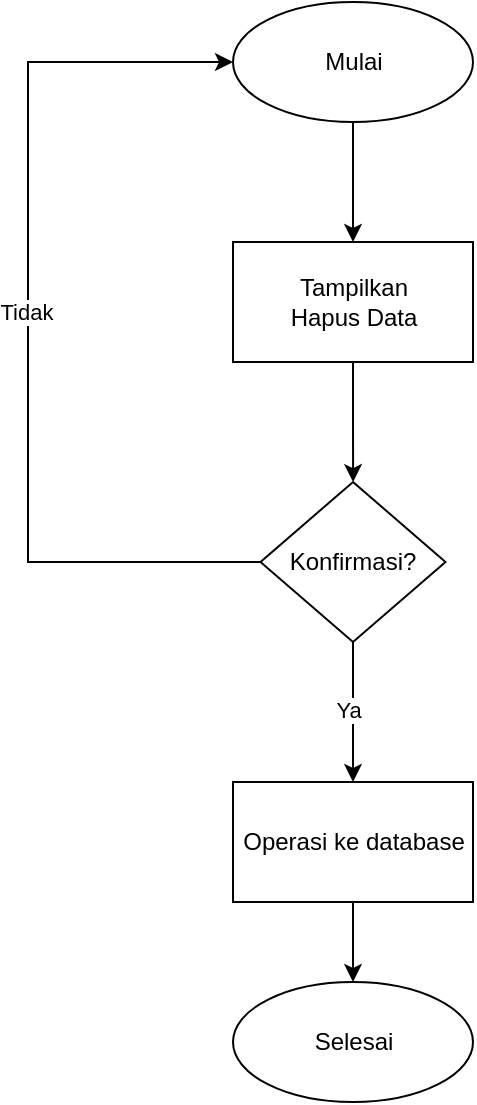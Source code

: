 <mxfile version="24.7.7">
  <diagram name="Page-1" id="Fx74WdmUoeoexQfMjC3Z">
    <mxGraphModel dx="1050" dy="557" grid="1" gridSize="10" guides="1" tooltips="1" connect="1" arrows="1" fold="1" page="1" pageScale="1" pageWidth="850" pageHeight="1100" math="0" shadow="0">
      <root>
        <mxCell id="0" />
        <mxCell id="1" parent="0" />
        <mxCell id="U9wq2Zo5E94ij_8vmsNH-1" style="edgeStyle=orthogonalEdgeStyle;rounded=0;orthogonalLoop=1;jettySize=auto;html=1;exitX=0.5;exitY=1;exitDx=0;exitDy=0;" parent="1" source="U9wq2Zo5E94ij_8vmsNH-2" target="U9wq2Zo5E94ij_8vmsNH-5" edge="1">
          <mxGeometry relative="1" as="geometry" />
        </mxCell>
        <mxCell id="U9wq2Zo5E94ij_8vmsNH-2" value="Mulai" style="ellipse;whiteSpace=wrap;html=1;" parent="1" vertex="1">
          <mxGeometry x="362.5" width="120" height="60" as="geometry" />
        </mxCell>
        <mxCell id="U9wq2Zo5E94ij_8vmsNH-3" value="Selesai" style="ellipse;whiteSpace=wrap;html=1;" parent="1" vertex="1">
          <mxGeometry x="362.5" y="490" width="120" height="60" as="geometry" />
        </mxCell>
        <mxCell id="U9wq2Zo5E94ij_8vmsNH-4" style="edgeStyle=orthogonalEdgeStyle;rounded=0;orthogonalLoop=1;jettySize=auto;html=1;exitX=0.5;exitY=1;exitDx=0;exitDy=0;" parent="1" source="U9wq2Zo5E94ij_8vmsNH-5" target="U9wq2Zo5E94ij_8vmsNH-10" edge="1">
          <mxGeometry relative="1" as="geometry" />
        </mxCell>
        <mxCell id="U9wq2Zo5E94ij_8vmsNH-5" value="Tampilkan&lt;div&gt;Hapus Data&lt;/div&gt;" style="rounded=0;whiteSpace=wrap;html=1;" parent="1" vertex="1">
          <mxGeometry x="362.5" y="120" width="120" height="60" as="geometry" />
        </mxCell>
        <mxCell id="U9wq2Zo5E94ij_8vmsNH-6" style="edgeStyle=orthogonalEdgeStyle;rounded=0;orthogonalLoop=1;jettySize=auto;html=1;exitX=0.5;exitY=1;exitDx=0;exitDy=0;" parent="1" source="U9wq2Zo5E94ij_8vmsNH-10" target="U9wq2Zo5E94ij_8vmsNH-12" edge="1">
          <mxGeometry relative="1" as="geometry">
            <Array as="points">
              <mxPoint x="423" y="420" />
              <mxPoint x="423" y="420" />
            </Array>
          </mxGeometry>
        </mxCell>
        <mxCell id="U9wq2Zo5E94ij_8vmsNH-7" value="Ya" style="edgeLabel;html=1;align=center;verticalAlign=middle;resizable=0;points=[];" parent="U9wq2Zo5E94ij_8vmsNH-6" connectable="0" vertex="1">
          <mxGeometry x="-0.05" y="-3" relative="1" as="geometry">
            <mxPoint as="offset" />
          </mxGeometry>
        </mxCell>
        <mxCell id="U9wq2Zo5E94ij_8vmsNH-8" style="edgeStyle=orthogonalEdgeStyle;rounded=0;orthogonalLoop=1;jettySize=auto;html=1;exitX=0;exitY=0.5;exitDx=0;exitDy=0;entryX=0;entryY=0.5;entryDx=0;entryDy=0;" parent="1" source="U9wq2Zo5E94ij_8vmsNH-10" target="U9wq2Zo5E94ij_8vmsNH-2" edge="1">
          <mxGeometry relative="1" as="geometry">
            <Array as="points">
              <mxPoint x="260" y="280" />
              <mxPoint x="260" y="30" />
            </Array>
          </mxGeometry>
        </mxCell>
        <mxCell id="U9wq2Zo5E94ij_8vmsNH-9" value="Tidak" style="edgeLabel;html=1;align=center;verticalAlign=middle;resizable=0;points=[];" parent="U9wq2Zo5E94ij_8vmsNH-8" vertex="1" connectable="0">
          <mxGeometry x="0.03" y="1" relative="1" as="geometry">
            <mxPoint as="offset" />
          </mxGeometry>
        </mxCell>
        <mxCell id="U9wq2Zo5E94ij_8vmsNH-10" value="Konfirmasi?" style="rhombus;whiteSpace=wrap;html=1;" parent="1" vertex="1">
          <mxGeometry x="376.25" y="240" width="92.5" height="80" as="geometry" />
        </mxCell>
        <mxCell id="U9wq2Zo5E94ij_8vmsNH-11" style="edgeStyle=orthogonalEdgeStyle;rounded=0;orthogonalLoop=1;jettySize=auto;html=1;exitX=0.5;exitY=1;exitDx=0;exitDy=0;entryX=0.5;entryY=0;entryDx=0;entryDy=0;" parent="1" source="U9wq2Zo5E94ij_8vmsNH-12" target="U9wq2Zo5E94ij_8vmsNH-3" edge="1">
          <mxGeometry relative="1" as="geometry">
            <mxPoint x="420" y="570" as="targetPoint" />
          </mxGeometry>
        </mxCell>
        <mxCell id="U9wq2Zo5E94ij_8vmsNH-12" value="Operasi ke database" style="rounded=0;whiteSpace=wrap;html=1;" parent="1" vertex="1">
          <mxGeometry x="362.5" y="390" width="120" height="60" as="geometry" />
        </mxCell>
      </root>
    </mxGraphModel>
  </diagram>
</mxfile>
